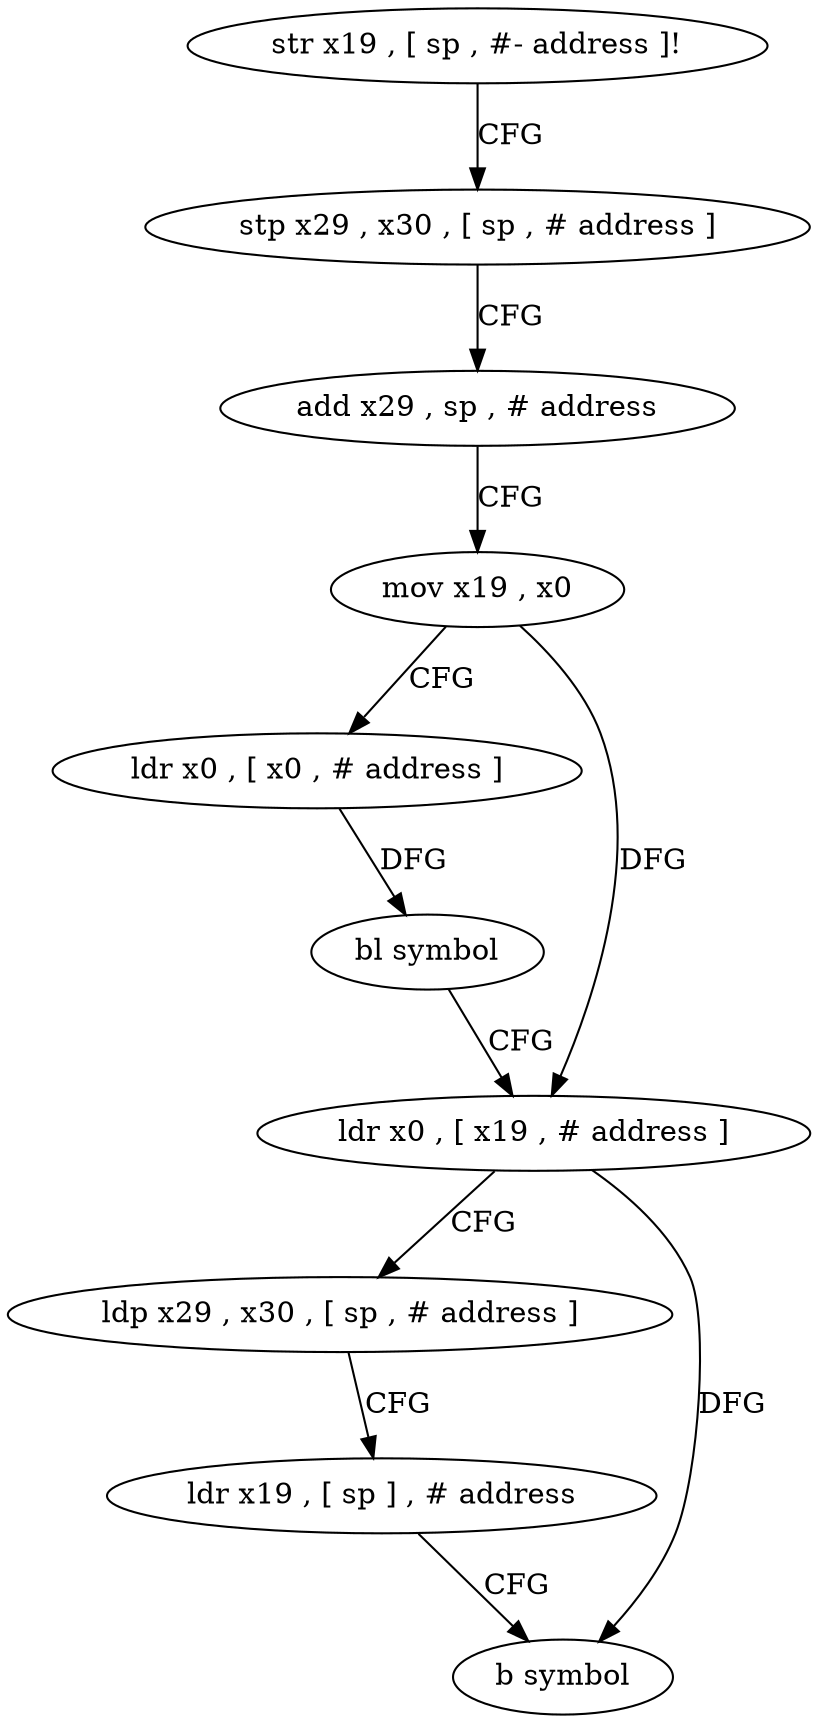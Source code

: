 digraph "func" {
"4203948" [label = "str x19 , [ sp , #- address ]!" ]
"4203952" [label = "stp x29 , x30 , [ sp , # address ]" ]
"4203956" [label = "add x29 , sp , # address" ]
"4203960" [label = "mov x19 , x0" ]
"4203964" [label = "ldr x0 , [ x0 , # address ]" ]
"4203968" [label = "bl symbol" ]
"4203972" [label = "ldr x0 , [ x19 , # address ]" ]
"4203976" [label = "ldp x29 , x30 , [ sp , # address ]" ]
"4203980" [label = "ldr x19 , [ sp ] , # address" ]
"4203984" [label = "b symbol" ]
"4203948" -> "4203952" [ label = "CFG" ]
"4203952" -> "4203956" [ label = "CFG" ]
"4203956" -> "4203960" [ label = "CFG" ]
"4203960" -> "4203964" [ label = "CFG" ]
"4203960" -> "4203972" [ label = "DFG" ]
"4203964" -> "4203968" [ label = "DFG" ]
"4203968" -> "4203972" [ label = "CFG" ]
"4203972" -> "4203976" [ label = "CFG" ]
"4203972" -> "4203984" [ label = "DFG" ]
"4203976" -> "4203980" [ label = "CFG" ]
"4203980" -> "4203984" [ label = "CFG" ]
}
